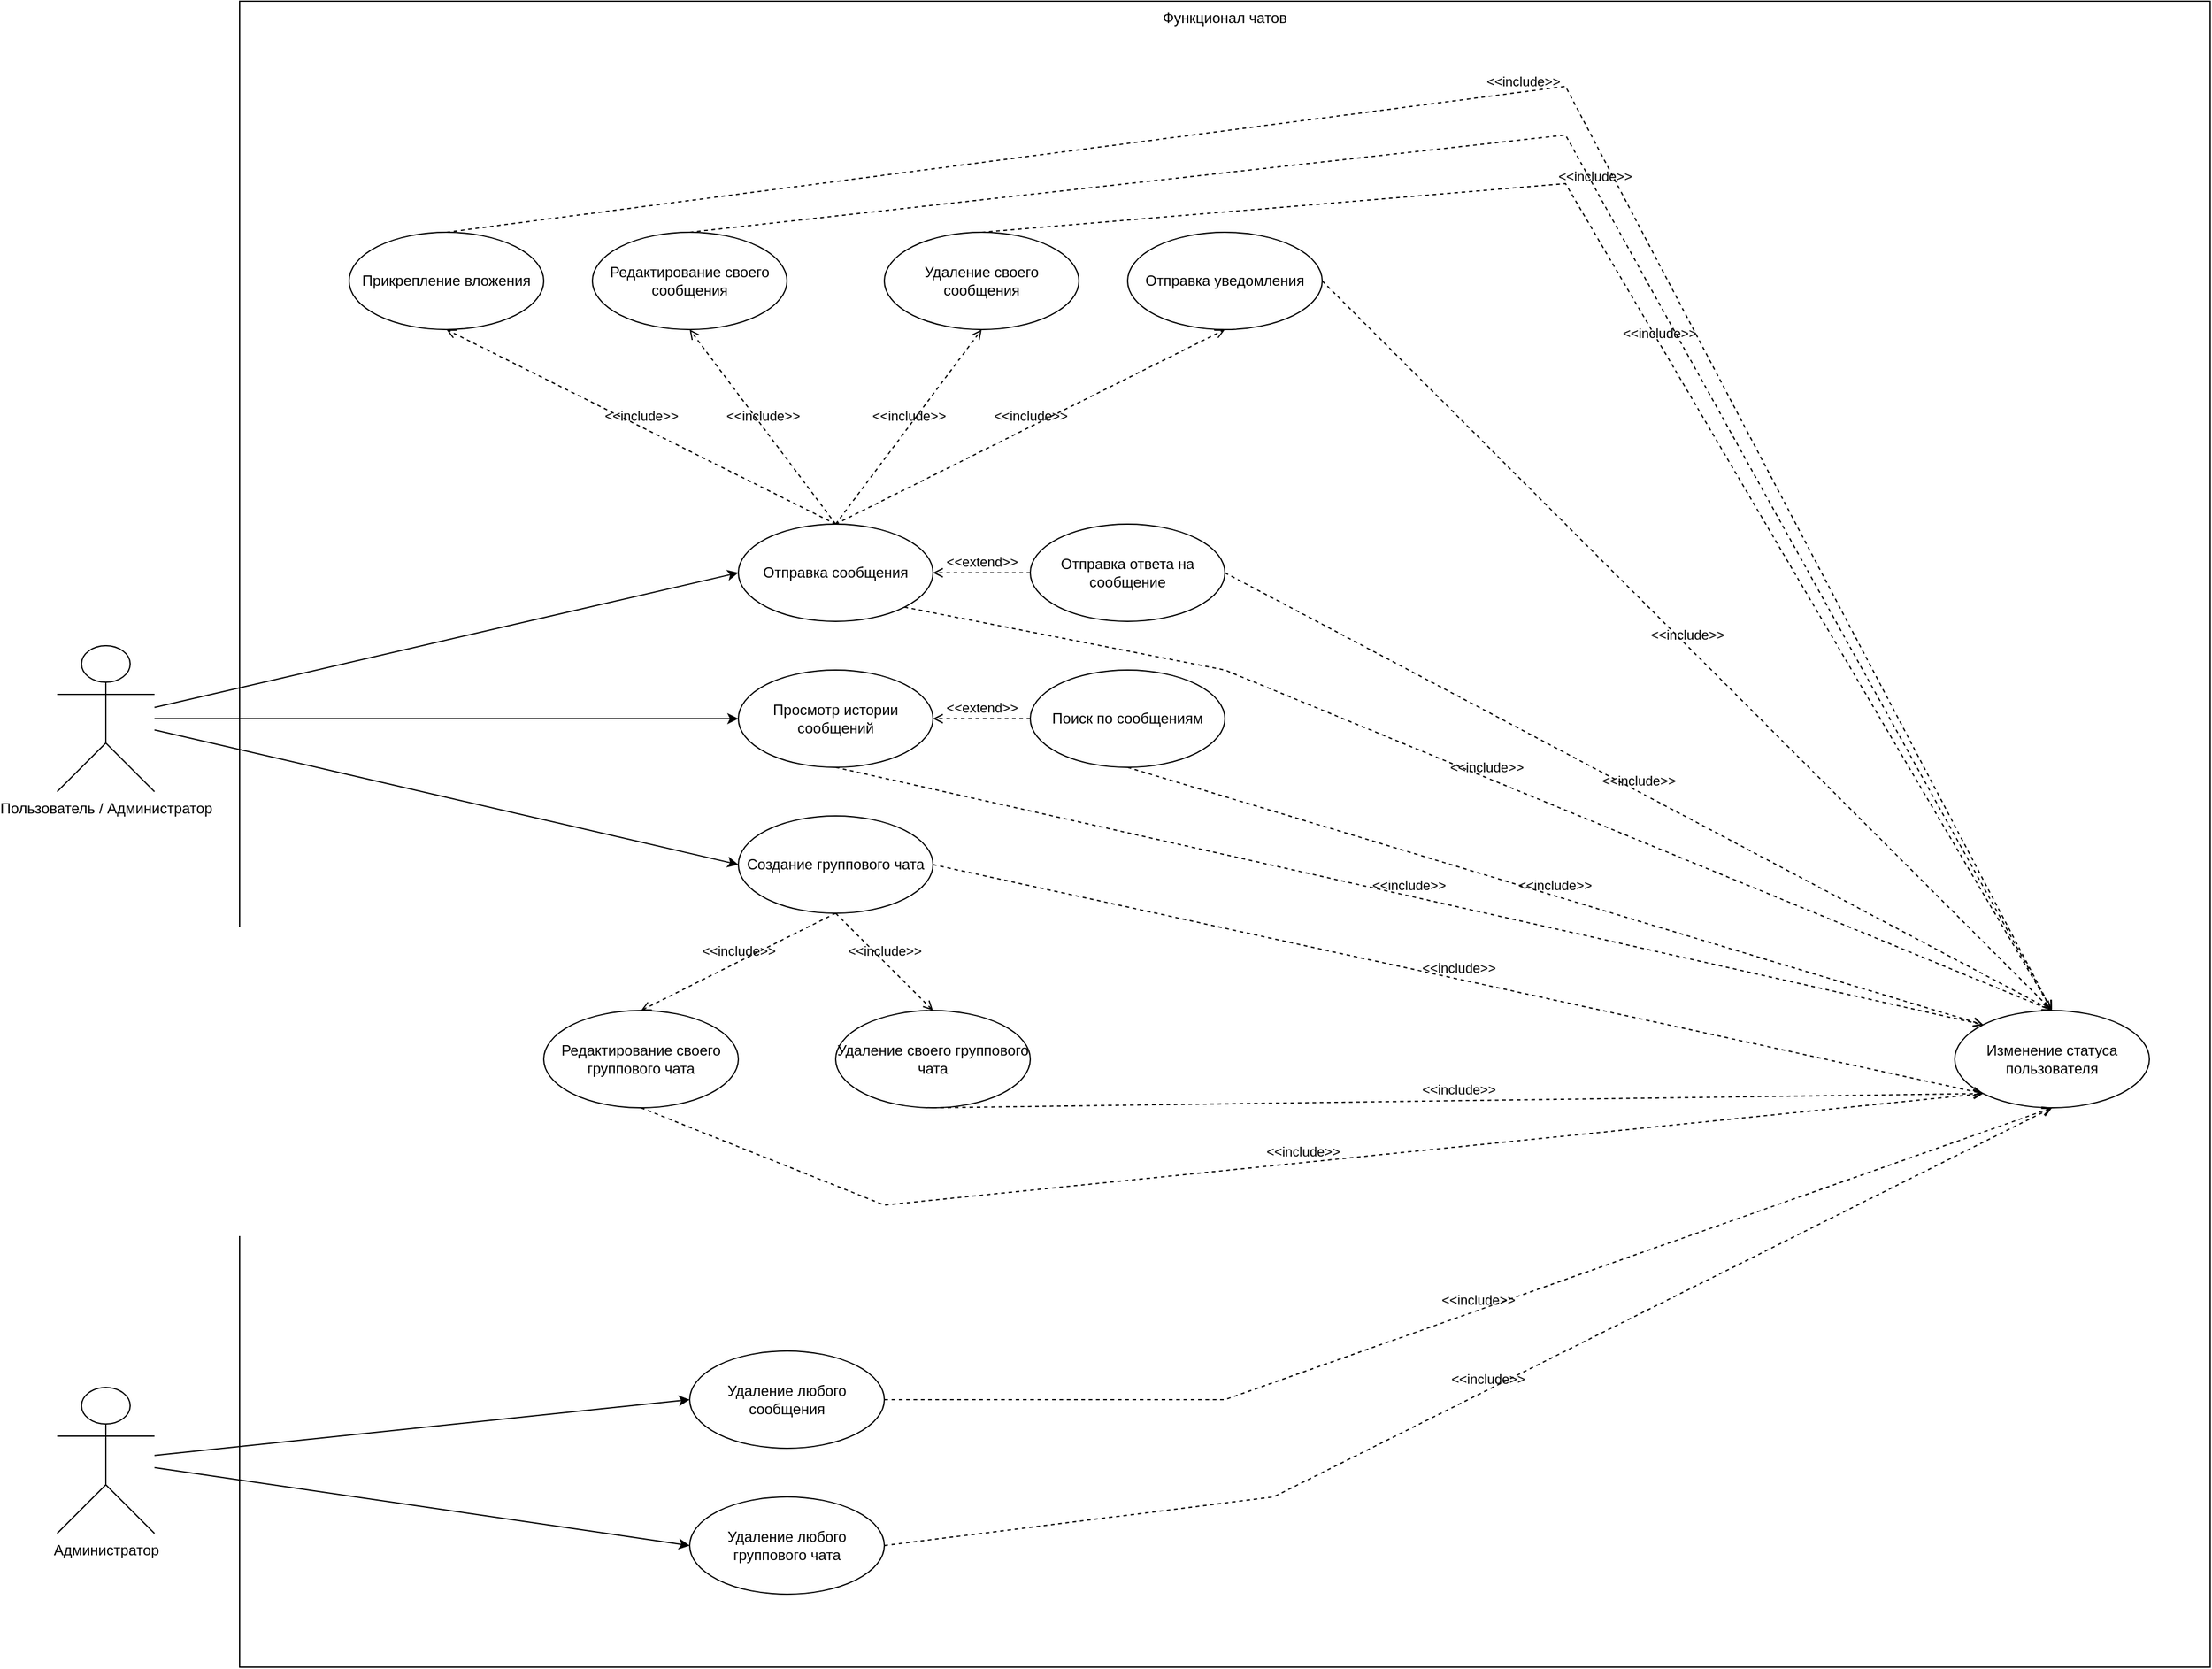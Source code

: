 <mxfile>
    <diagram id="QfaqL3rIwLvPatgPse8B" name="Page-1">
        <mxGraphModel dx="3214" dy="2933" grid="1" gridSize="10" guides="1" tooltips="1" connect="1" arrows="1" fold="1" page="1" pageScale="1" pageWidth="850" pageHeight="1100" math="0" shadow="0">
            <root>
                <mxCell id="0"/>
                <mxCell id="1" parent="0"/>
                <mxCell id="11" value="Функционал чатов" style="rounded=0;whiteSpace=wrap;html=1;align=center;verticalAlign=top;shadow=0;" parent="1" vertex="1">
                    <mxGeometry x="-290" y="-310" width="1620" height="1370" as="geometry"/>
                </mxCell>
                <mxCell id="28" style="edgeStyle=none;html=1;entryX=0;entryY=0.5;entryDx=0;entryDy=0;" parent="1" source="2" target="15" edge="1">
                    <mxGeometry relative="1" as="geometry"/>
                </mxCell>
                <mxCell id="29" style="edgeStyle=none;html=1;entryX=0;entryY=0.5;entryDx=0;entryDy=0;" parent="1" source="2" target="18" edge="1">
                    <mxGeometry relative="1" as="geometry"/>
                </mxCell>
                <mxCell id="36" style="edgeStyle=none;html=1;entryX=0;entryY=0.5;entryDx=0;entryDy=0;" parent="1" source="2" target="17" edge="1">
                    <mxGeometry relative="1" as="geometry"/>
                </mxCell>
                <mxCell id="2" value="Пользователь / Администратор" style="shape=umlActor;verticalLabelPosition=bottom;verticalAlign=top;html=1;outlineConnect=0;" parent="1" vertex="1">
                    <mxGeometry x="-440" y="220" width="80" height="120" as="geometry"/>
                </mxCell>
                <mxCell id="15" value="Отправка сообщения" style="ellipse;whiteSpace=wrap;html=1;" parent="1" vertex="1">
                    <mxGeometry x="120" y="120" width="160" height="80" as="geometry"/>
                </mxCell>
                <mxCell id="17" value="Просмотр истории сообщений" style="ellipse;whiteSpace=wrap;html=1;" parent="1" vertex="1">
                    <mxGeometry x="120" y="240" width="160" height="80" as="geometry"/>
                </mxCell>
                <mxCell id="18" value="Создание группового чата" style="ellipse;whiteSpace=wrap;html=1;" parent="1" vertex="1">
                    <mxGeometry x="120" y="360" width="160" height="80" as="geometry"/>
                </mxCell>
                <mxCell id="19" value="Удаление своего сообщения" style="ellipse;whiteSpace=wrap;html=1;" parent="1" vertex="1">
                    <mxGeometry x="240" y="-120" width="160" height="80" as="geometry"/>
                </mxCell>
                <mxCell id="20" value="Редактирование своего сообщения" style="ellipse;whiteSpace=wrap;html=1;" parent="1" vertex="1">
                    <mxGeometry y="-120" width="160" height="80" as="geometry"/>
                </mxCell>
                <mxCell id="22" value="Удаление своего группового чата" style="ellipse;whiteSpace=wrap;html=1;" parent="1" vertex="1">
                    <mxGeometry x="200" y="520" width="160" height="80" as="geometry"/>
                </mxCell>
                <mxCell id="23" value="Прикрепление вложения" style="ellipse;whiteSpace=wrap;html=1;" parent="1" vertex="1">
                    <mxGeometry x="-200" y="-120" width="160" height="80" as="geometry"/>
                </mxCell>
                <mxCell id="24" value="Изменение статуса пользователя" style="ellipse;whiteSpace=wrap;html=1;" parent="1" vertex="1">
                    <mxGeometry x="1120" y="520" width="160" height="80" as="geometry"/>
                </mxCell>
                <mxCell id="25" value="Поиск по сообщениям" style="ellipse;whiteSpace=wrap;html=1;" parent="1" vertex="1">
                    <mxGeometry x="360" y="240" width="160" height="80" as="geometry"/>
                </mxCell>
                <mxCell id="26" value="Редактирование своего группового чата" style="ellipse;whiteSpace=wrap;html=1;" parent="1" vertex="1">
                    <mxGeometry x="-40" y="520" width="160" height="80" as="geometry"/>
                </mxCell>
                <mxCell id="27" value="Отправка уведомления" style="ellipse;whiteSpace=wrap;html=1;" parent="1" vertex="1">
                    <mxGeometry x="440" y="-120" width="160" height="80" as="geometry"/>
                </mxCell>
                <mxCell id="31" value="&amp;lt;&amp;lt;include&amp;gt;&amp;gt;" style="html=1;verticalAlign=bottom;labelBackgroundColor=none;endArrow=open;endFill=0;dashed=1;rounded=0;entryX=0.5;entryY=1;entryDx=0;entryDy=0;exitX=0.5;exitY=0;exitDx=0;exitDy=0;" parent="1" source="15" target="23" edge="1">
                    <mxGeometry width="160" relative="1" as="geometry">
                        <mxPoint x="290.002" y="80.002" as="sourcePoint"/>
                        <mxPoint x="430.17" y="87.01" as="targetPoint"/>
                    </mxGeometry>
                </mxCell>
                <mxCell id="32" value="&amp;lt;&amp;lt;include&amp;gt;&amp;gt;" style="html=1;verticalAlign=bottom;labelBackgroundColor=none;endArrow=open;endFill=0;dashed=1;rounded=0;entryX=0.5;entryY=1;entryDx=0;entryDy=0;exitX=0.5;exitY=0;exitDx=0;exitDy=0;" parent="1" source="15" target="20" edge="1">
                    <mxGeometry width="160" relative="1" as="geometry">
                        <mxPoint x="399.832" y="192.992" as="sourcePoint"/>
                        <mxPoint x="540" y="200" as="targetPoint"/>
                    </mxGeometry>
                </mxCell>
                <mxCell id="34" value="&amp;lt;&amp;lt;include&amp;gt;&amp;gt;" style="html=1;verticalAlign=bottom;labelBackgroundColor=none;endArrow=open;endFill=0;dashed=1;rounded=0;entryX=0.5;entryY=0;entryDx=0;entryDy=0;exitX=0.5;exitY=1;exitDx=0;exitDy=0;" parent="1" source="18" target="22" edge="1">
                    <mxGeometry width="160" relative="1" as="geometry">
                        <mxPoint x="419.832" y="212.992" as="sourcePoint"/>
                        <mxPoint x="560" y="220" as="targetPoint"/>
                    </mxGeometry>
                </mxCell>
                <mxCell id="35" value="&amp;lt;&amp;lt;include&amp;gt;&amp;gt;" style="html=1;verticalAlign=bottom;labelBackgroundColor=none;endArrow=open;endFill=0;dashed=1;rounded=0;entryX=0.5;entryY=1;entryDx=0;entryDy=0;exitX=0.5;exitY=0;exitDx=0;exitDy=0;" parent="1" source="15" target="19" edge="1">
                    <mxGeometry width="160" relative="1" as="geometry">
                        <mxPoint x="429.832" y="222.992" as="sourcePoint"/>
                        <mxPoint x="570" y="230" as="targetPoint"/>
                    </mxGeometry>
                </mxCell>
                <mxCell id="37" value="&amp;lt;&amp;lt;extend&amp;gt;&amp;gt;" style="html=1;verticalAlign=bottom;labelBackgroundColor=none;endArrow=open;endFill=0;dashed=1;rounded=0;entryX=1;entryY=0.5;entryDx=0;entryDy=0;exitX=0;exitY=0.5;exitDx=0;exitDy=0;" parent="1" source="25" target="17" edge="1">
                    <mxGeometry width="160" relative="1" as="geometry">
                        <mxPoint x="540" y="150" as="sourcePoint"/>
                        <mxPoint x="510" y="230" as="targetPoint"/>
                    </mxGeometry>
                </mxCell>
                <mxCell id="39" value="&amp;lt;&amp;lt;include&amp;gt;&amp;gt;" style="html=1;verticalAlign=bottom;labelBackgroundColor=none;endArrow=open;endFill=0;dashed=1;rounded=0;entryX=0.5;entryY=1;entryDx=0;entryDy=0;" parent="1" target="27" edge="1">
                    <mxGeometry width="160" relative="1" as="geometry">
                        <mxPoint x="200" y="120" as="sourcePoint"/>
                        <mxPoint x="330" y="50" as="targetPoint"/>
                    </mxGeometry>
                </mxCell>
                <mxCell id="40" value="&amp;lt;&amp;lt;include&amp;gt;&amp;gt;" style="html=1;verticalAlign=bottom;labelBackgroundColor=none;endArrow=open;endFill=0;dashed=1;rounded=0;entryX=0.5;entryY=0;entryDx=0;entryDy=0;exitX=0.5;exitY=1;exitDx=0;exitDy=0;" parent="1" source="18" target="26" edge="1">
                    <mxGeometry width="160" relative="1" as="geometry">
                        <mxPoint x="210" y="450" as="sourcePoint"/>
                        <mxPoint x="250.0" y="530" as="targetPoint"/>
                    </mxGeometry>
                </mxCell>
                <mxCell id="46" style="edgeStyle=none;html=1;entryX=0;entryY=0.5;entryDx=0;entryDy=0;" parent="1" source="42" target="43" edge="1">
                    <mxGeometry relative="1" as="geometry"/>
                </mxCell>
                <mxCell id="47" style="edgeStyle=none;html=1;entryX=0;entryY=0.5;entryDx=0;entryDy=0;" parent="1" source="42" target="45" edge="1">
                    <mxGeometry relative="1" as="geometry"/>
                </mxCell>
                <mxCell id="42" value="Администратор" style="shape=umlActor;verticalLabelPosition=bottom;verticalAlign=top;html=1;outlineConnect=0;" parent="1" vertex="1">
                    <mxGeometry x="-440" y="830" width="80" height="120" as="geometry"/>
                </mxCell>
                <mxCell id="43" value="Удаление любого группового чата" style="ellipse;whiteSpace=wrap;html=1;" parent="1" vertex="1">
                    <mxGeometry x="80" y="920" width="160" height="80" as="geometry"/>
                </mxCell>
                <mxCell id="45" value="Удаление любого сообщения" style="ellipse;whiteSpace=wrap;html=1;" parent="1" vertex="1">
                    <mxGeometry x="80" y="800" width="160" height="80" as="geometry"/>
                </mxCell>
                <mxCell id="48" value="&amp;lt;&amp;lt;include&amp;gt;&amp;gt;" style="html=1;verticalAlign=bottom;labelBackgroundColor=none;endArrow=open;endFill=0;dashed=1;rounded=0;exitX=1;exitY=0.5;exitDx=0;exitDy=0;entryX=0.5;entryY=1;entryDx=0;entryDy=0;" parent="1" source="45" target="24" edge="1">
                    <mxGeometry width="160" relative="1" as="geometry">
                        <mxPoint x="250" y="740" as="sourcePoint"/>
                        <mxPoint x="640" y="720" as="targetPoint"/>
                        <Array as="points">
                            <mxPoint x="520" y="840"/>
                        </Array>
                    </mxGeometry>
                </mxCell>
                <mxCell id="49" value="&amp;lt;&amp;lt;include&amp;gt;&amp;gt;" style="html=1;verticalAlign=bottom;labelBackgroundColor=none;endArrow=open;endFill=0;dashed=1;rounded=0;entryX=0.5;entryY=1;entryDx=0;entryDy=0;exitX=1;exitY=0.5;exitDx=0;exitDy=0;" parent="1" source="43" target="24" edge="1">
                    <mxGeometry width="160" relative="1" as="geometry">
                        <mxPoint x="280" y="950" as="sourcePoint"/>
                        <mxPoint x="600" y="790" as="targetPoint"/>
                        <Array as="points">
                            <mxPoint x="560" y="920"/>
                        </Array>
                    </mxGeometry>
                </mxCell>
                <mxCell id="51" value="&amp;lt;&amp;lt;include&amp;gt;&amp;gt;" style="html=1;verticalAlign=bottom;labelBackgroundColor=none;endArrow=open;endFill=0;dashed=1;rounded=0;exitX=0.5;exitY=1;exitDx=0;exitDy=0;entryX=0;entryY=1;entryDx=0;entryDy=0;" parent="1" source="22" target="24" edge="1">
                    <mxGeometry width="160" relative="1" as="geometry">
                        <mxPoint x="290.0" y="410" as="sourcePoint"/>
                        <mxPoint x="580" y="710" as="targetPoint"/>
                    </mxGeometry>
                </mxCell>
                <mxCell id="52" value="&amp;lt;&amp;lt;include&amp;gt;&amp;gt;" style="html=1;verticalAlign=bottom;labelBackgroundColor=none;endArrow=open;endFill=0;dashed=1;rounded=0;entryX=0;entryY=1;entryDx=0;entryDy=0;exitX=0.5;exitY=1;exitDx=0;exitDy=0;" parent="1" source="26" target="24" edge="1">
                    <mxGeometry width="160" relative="1" as="geometry">
                        <mxPoint x="300.0" y="420" as="sourcePoint"/>
                        <mxPoint x="603.431" y="671.716" as="targetPoint"/>
                        <Array as="points">
                            <mxPoint x="240" y="680"/>
                        </Array>
                    </mxGeometry>
                </mxCell>
                <mxCell id="54" value="&amp;lt;&amp;lt;include&amp;gt;&amp;gt;" style="html=1;verticalAlign=bottom;labelBackgroundColor=none;endArrow=open;endFill=0;dashed=1;rounded=0;exitX=1;exitY=0.5;exitDx=0;exitDy=0;entryX=0;entryY=1;entryDx=0;entryDy=0;" parent="1" target="24" edge="1">
                    <mxGeometry width="160" relative="1" as="geometry">
                        <mxPoint x="280.0" y="400" as="sourcePoint"/>
                        <mxPoint x="820" y="670" as="targetPoint"/>
                    </mxGeometry>
                </mxCell>
                <mxCell id="55" value="&amp;lt;&amp;lt;include&amp;gt;&amp;gt;" style="html=1;verticalAlign=bottom;labelBackgroundColor=none;endArrow=open;endFill=0;dashed=1;rounded=0;entryX=0;entryY=0;entryDx=0;entryDy=0;exitX=0.5;exitY=1;exitDx=0;exitDy=0;" parent="1" source="17" target="24" edge="1">
                    <mxGeometry x="-0.001" width="160" relative="1" as="geometry">
                        <mxPoint x="290.0" y="410" as="sourcePoint"/>
                        <mxPoint x="593.431" y="661.716" as="targetPoint"/>
                        <Array as="points"/>
                        <mxPoint as="offset"/>
                    </mxGeometry>
                </mxCell>
                <mxCell id="56" value="&amp;lt;&amp;lt;include&amp;gt;&amp;gt;" style="html=1;verticalAlign=bottom;labelBackgroundColor=none;endArrow=open;endFill=0;dashed=1;rounded=0;exitX=0.5;exitY=1;exitDx=0;exitDy=0;entryX=0;entryY=0;entryDx=0;entryDy=0;" parent="1" source="25" target="24" edge="1">
                    <mxGeometry x="-0.001" width="160" relative="1" as="geometry">
                        <mxPoint x="210" y="330" as="sourcePoint"/>
                        <mxPoint x="580" y="650" as="targetPoint"/>
                        <mxPoint as="offset"/>
                        <Array as="points"/>
                    </mxGeometry>
                </mxCell>
                <mxCell id="58" value="&amp;lt;&amp;lt;include&amp;gt;&amp;gt;" style="html=1;verticalAlign=bottom;labelBackgroundColor=none;endArrow=open;endFill=0;dashed=1;rounded=0;exitX=1;exitY=1;exitDx=0;exitDy=0;entryX=0.5;entryY=0;entryDx=0;entryDy=0;" parent="1" source="15" target="24" edge="1">
                    <mxGeometry x="-0.001" width="160" relative="1" as="geometry">
                        <mxPoint x="450" y="330" as="sourcePoint"/>
                        <mxPoint x="650" y="650" as="targetPoint"/>
                        <mxPoint as="offset"/>
                        <Array as="points">
                            <mxPoint x="520" y="240"/>
                        </Array>
                    </mxGeometry>
                </mxCell>
                <mxCell id="59" value="&amp;lt;&amp;lt;include&amp;gt;&amp;gt;" style="html=1;verticalAlign=bottom;labelBackgroundColor=none;endArrow=open;endFill=0;dashed=1;rounded=0;exitX=1;exitY=0.5;exitDx=0;exitDy=0;entryX=0.5;entryY=0;entryDx=0;entryDy=0;" parent="1" source="27" target="24" edge="1">
                    <mxGeometry x="-0.001" width="160" relative="1" as="geometry">
                        <mxPoint x="290.0" y="170" as="sourcePoint"/>
                        <mxPoint x="650" y="650" as="targetPoint"/>
                        <mxPoint as="offset"/>
                        <Array as="points"/>
                    </mxGeometry>
                </mxCell>
                <mxCell id="60" value="&amp;lt;&amp;lt;include&amp;gt;&amp;gt;" style="html=1;verticalAlign=bottom;labelBackgroundColor=none;endArrow=open;endFill=0;dashed=1;rounded=0;exitX=0.5;exitY=0;exitDx=0;exitDy=0;entryX=0.5;entryY=0;entryDx=0;entryDy=0;" parent="1" source="19" target="24" edge="1">
                    <mxGeometry x="-0.001" width="160" relative="1" as="geometry">
                        <mxPoint x="610.0" y="10" as="sourcePoint"/>
                        <mxPoint x="650" y="650" as="targetPoint"/>
                        <mxPoint as="offset"/>
                        <Array as="points">
                            <mxPoint x="800" y="-160"/>
                        </Array>
                    </mxGeometry>
                </mxCell>
                <mxCell id="61" value="&amp;lt;&amp;lt;include&amp;gt;&amp;gt;" style="html=1;verticalAlign=bottom;labelBackgroundColor=none;endArrow=open;endFill=0;dashed=1;rounded=0;exitX=0.5;exitY=0;exitDx=0;exitDy=0;entryX=0.5;entryY=0;entryDx=0;entryDy=0;" parent="1" source="20" target="24" edge="1">
                    <mxGeometry x="-0.001" width="160" relative="1" as="geometry">
                        <mxPoint x="330" y="-30" as="sourcePoint"/>
                        <mxPoint x="650" y="650" as="targetPoint"/>
                        <mxPoint as="offset"/>
                        <Array as="points">
                            <mxPoint x="800" y="-200"/>
                        </Array>
                    </mxGeometry>
                </mxCell>
                <mxCell id="62" value="&amp;lt;&amp;lt;include&amp;gt;&amp;gt;" style="html=1;verticalAlign=bottom;labelBackgroundColor=none;endArrow=open;endFill=0;dashed=1;rounded=0;exitX=0.5;exitY=0;exitDx=0;exitDy=0;entryX=0.5;entryY=0;entryDx=0;entryDy=0;" parent="1" source="23" target="24" edge="1">
                    <mxGeometry x="-0.001" width="160" relative="1" as="geometry">
                        <mxPoint x="90" y="-30" as="sourcePoint"/>
                        <mxPoint x="650" y="650" as="targetPoint"/>
                        <mxPoint as="offset"/>
                        <Array as="points">
                            <mxPoint x="800" y="-240"/>
                        </Array>
                    </mxGeometry>
                </mxCell>
                <mxCell id="63" value="Отправка ответа на сообщение" style="ellipse;whiteSpace=wrap;html=1;" parent="1" vertex="1">
                    <mxGeometry x="360" y="120" width="160" height="80" as="geometry"/>
                </mxCell>
                <mxCell id="68" value="&amp;lt;&amp;lt;extend&amp;gt;&amp;gt;" style="html=1;verticalAlign=bottom;labelBackgroundColor=none;endArrow=open;endFill=0;dashed=1;rounded=0;entryX=1;entryY=0.5;entryDx=0;entryDy=0;exitX=0;exitY=0.5;exitDx=0;exitDy=0;" parent="1" source="63" target="15" edge="1">
                    <mxGeometry width="160" relative="1" as="geometry">
                        <mxPoint x="370" y="290" as="sourcePoint"/>
                        <mxPoint x="290" y="290" as="targetPoint"/>
                    </mxGeometry>
                </mxCell>
                <mxCell id="69" value="&amp;lt;&amp;lt;include&amp;gt;&amp;gt;" style="html=1;verticalAlign=bottom;labelBackgroundColor=none;endArrow=open;endFill=0;dashed=1;rounded=0;exitX=1;exitY=0.5;exitDx=0;exitDy=0;entryX=0.5;entryY=0;entryDx=0;entryDy=0;" parent="1" source="63" target="24" edge="1">
                    <mxGeometry x="-0.001" width="160" relative="1" as="geometry">
                        <mxPoint x="610" y="-70" as="sourcePoint"/>
                        <mxPoint x="1160" y="530" as="targetPoint"/>
                        <mxPoint as="offset"/>
                        <Array as="points"/>
                    </mxGeometry>
                </mxCell>
            </root>
        </mxGraphModel>
    </diagram>
</mxfile>